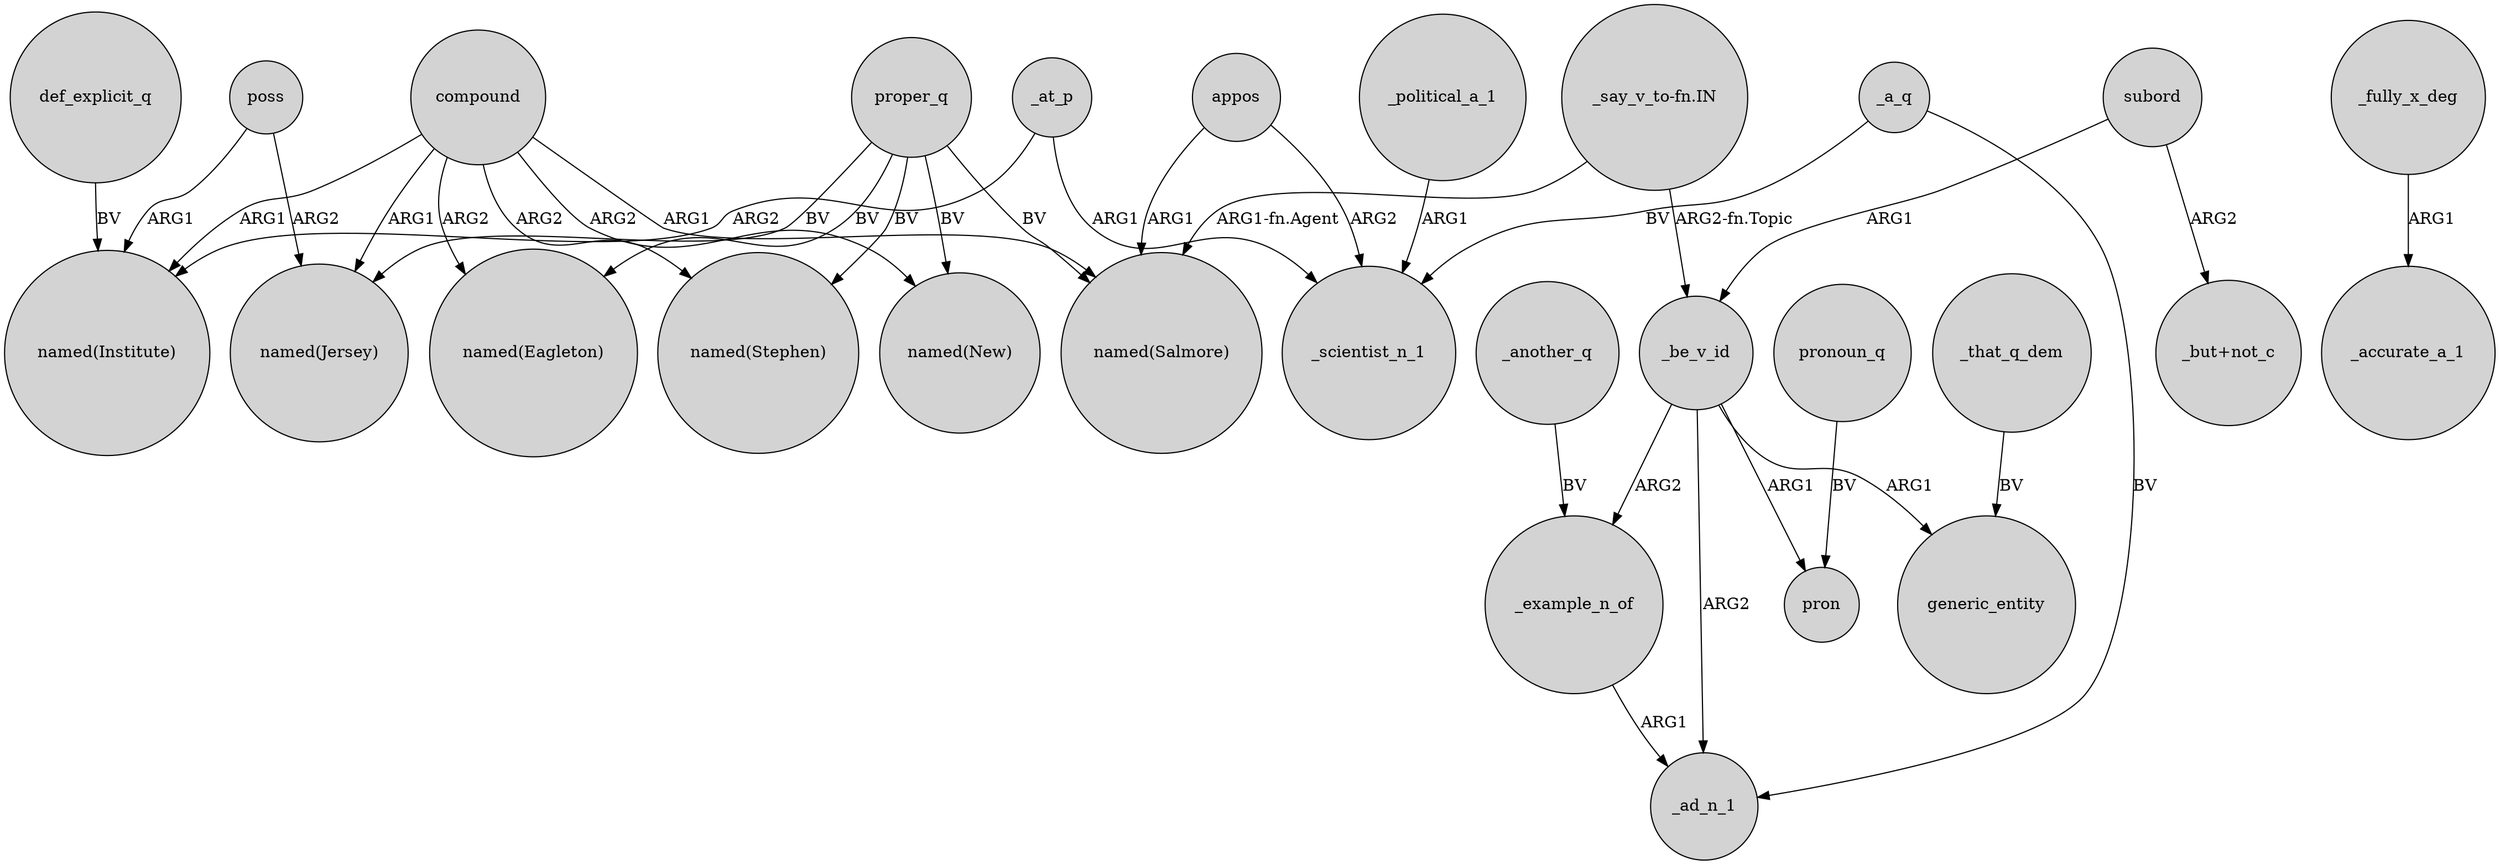 digraph {
	node [shape=circle style=filled]
	poss -> "named(Institute)" [label=ARG1]
	subord -> _be_v_id [label=ARG1]
	_political_a_1 -> _scientist_n_1 [label=ARG1]
	compound -> "named(New)" [label=ARG2]
	_that_q_dem -> generic_entity [label=BV]
	proper_q -> "named(New)" [label=BV]
	compound -> "named(Eagleton)" [label=ARG2]
	_another_q -> _example_n_of [label=BV]
	_example_n_of -> _ad_n_1 [label=ARG1]
	_fully_x_deg -> _accurate_a_1 [label=ARG1]
	proper_q -> "named(Salmore)" [label=BV]
	_at_p -> "named(Institute)" [label=ARG2]
	appos -> _scientist_n_1 [label=ARG2]
	_be_v_id -> generic_entity [label=ARG1]
	_be_v_id -> pron [label=ARG1]
	_at_p -> _scientist_n_1 [label=ARG1]
	compound -> "named(Institute)" [label=ARG1]
	"_say_v_to-fn.IN" -> _be_v_id [label="ARG2-fn.Topic"]
	subord -> "_but+not_c" [label=ARG2]
	"_say_v_to-fn.IN" -> "named(Salmore)" [label="ARG1-fn.Agent"]
	compound -> "named(Salmore)" [label=ARG1]
	pronoun_q -> pron [label=BV]
	_be_v_id -> _example_n_of [label=ARG2]
	poss -> "named(Jersey)" [label=ARG2]
	compound -> "named(Jersey)" [label=ARG1]
	_a_q -> _ad_n_1 [label=BV]
	proper_q -> "named(Jersey)" [label=BV]
	appos -> "named(Salmore)" [label=ARG1]
	_a_q -> _scientist_n_1 [label=BV]
	proper_q -> "named(Eagleton)" [label=BV]
	def_explicit_q -> "named(Institute)" [label=BV]
	_be_v_id -> _ad_n_1 [label=ARG2]
	proper_q -> "named(Stephen)" [label=BV]
	compound -> "named(Stephen)" [label=ARG2]
}
